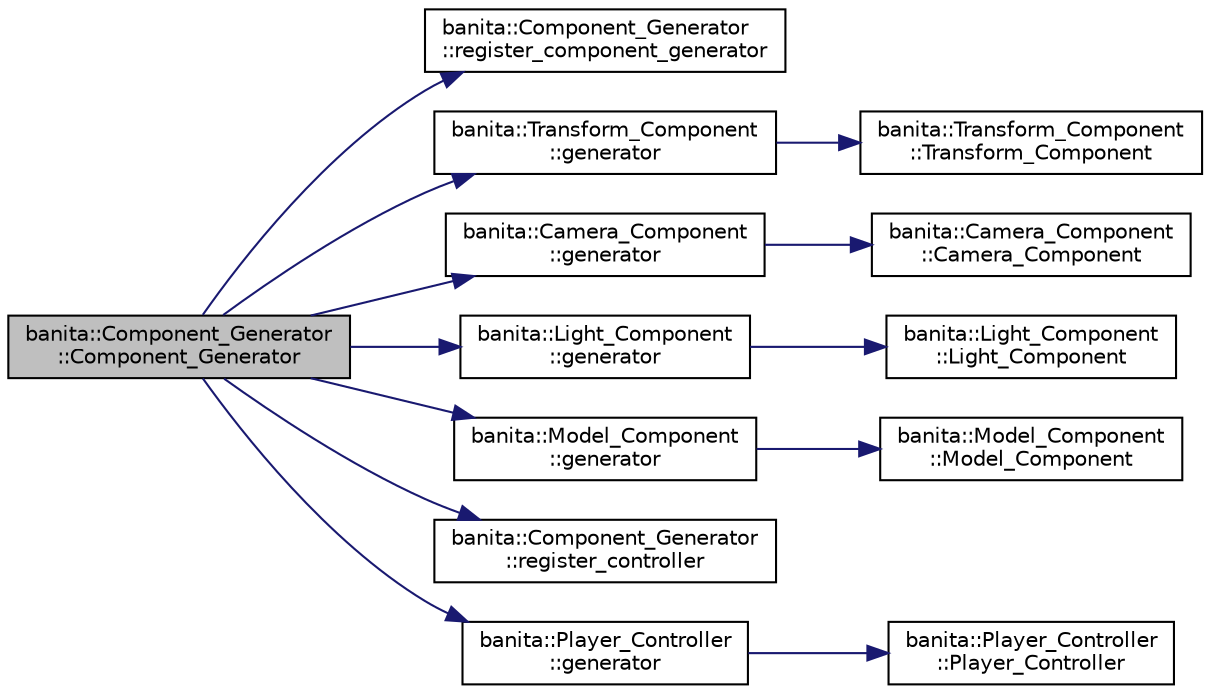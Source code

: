 digraph "banita::Component_Generator::Component_Generator"
{
 // LATEX_PDF_SIZE
  edge [fontname="Helvetica",fontsize="10",labelfontname="Helvetica",labelfontsize="10"];
  node [fontname="Helvetica",fontsize="10",shape=record];
  rankdir="LR";
  Node0 [label="banita::Component_Generator\l::Component_Generator",height=0.2,width=0.4,color="black", fillcolor="grey75", style="filled", fontcolor="black",tooltip="Construct a new Component_Generator object. Currently doing a unintended step in order to register ne..."];
  Node0 -> Node1 [color="midnightblue",fontsize="10",style="solid",fontname="Helvetica"];
  Node1 [label="banita::Component_Generator\l::register_component_generator",height=0.2,width=0.4,color="black", fillcolor="white", style="filled",URL="$d8/dc5/classbanita_1_1_component___generator.html#a6c94801a7c5c3eb6aedc0c97bf786b39",tooltip="register a new component generator function pointer"];
  Node0 -> Node2 [color="midnightblue",fontsize="10",style="solid",fontname="Helvetica"];
  Node2 [label="banita::Transform_Component\l::generator",height=0.2,width=0.4,color="black", fillcolor="white", style="filled",URL="$d8/de9/classbanita_1_1_transform___component.html#a52942de64acefae0655fb17a71add8f3",tooltip="generator of this component"];
  Node2 -> Node3 [color="midnightblue",fontsize="10",style="solid",fontname="Helvetica"];
  Node3 [label="banita::Transform_Component\l::Transform_Component",height=0.2,width=0.4,color="black", fillcolor="white", style="filled",URL="$d8/de9/classbanita_1_1_transform___component.html#af0df15865b1b3576bae0fa9cbdce2669",tooltip="Construct a new Transform_Component object and store the received entity."];
  Node0 -> Node4 [color="midnightblue",fontsize="10",style="solid",fontname="Helvetica"];
  Node4 [label="banita::Camera_Component\l::generator",height=0.2,width=0.4,color="black", fillcolor="white", style="filled",URL="$d8/d6f/classbanita_1_1_camera___component.html#a91756a8ab968d38dae63a2c688d47221",tooltip="Generator of camera component."];
  Node4 -> Node5 [color="midnightblue",fontsize="10",style="solid",fontname="Helvetica"];
  Node5 [label="banita::Camera_Component\l::Camera_Component",height=0.2,width=0.4,color="black", fillcolor="white", style="filled",URL="$d8/d6f/classbanita_1_1_camera___component.html#a5fcebd13ad636d4973e257ac3b4d7e84",tooltip="Construct a new Camera_Component object."];
  Node0 -> Node6 [color="midnightblue",fontsize="10",style="solid",fontname="Helvetica"];
  Node6 [label="banita::Light_Component\l::generator",height=0.2,width=0.4,color="black", fillcolor="white", style="filled",URL="$de/d14/classbanita_1_1_light___component.html#acc13089b837daf1b1751c3dca81fa798",tooltip="light component generator"];
  Node6 -> Node7 [color="midnightblue",fontsize="10",style="solid",fontname="Helvetica"];
  Node7 [label="banita::Light_Component\l::Light_Component",height=0.2,width=0.4,color="black", fillcolor="white", style="filled",URL="$de/d14/classbanita_1_1_light___component.html#ab3a24d9ee4cd5d3598588dabef05375b",tooltip="Construct a new Light_Component object and store the entity received."];
  Node0 -> Node8 [color="midnightblue",fontsize="10",style="solid",fontname="Helvetica"];
  Node8 [label="banita::Model_Component\l::generator",height=0.2,width=0.4,color="black", fillcolor="white", style="filled",URL="$d1/d27/classbanita_1_1_model___component.html#a4a5d4212e321577342bc1a8f4c997ca9",tooltip="Model component's generator."];
  Node8 -> Node9 [color="midnightblue",fontsize="10",style="solid",fontname="Helvetica"];
  Node9 [label="banita::Model_Component\l::Model_Component",height=0.2,width=0.4,color="black", fillcolor="white", style="filled",URL="$d1/d27/classbanita_1_1_model___component.html#a2f9baa86605d6d152e69cd73af41cf7b",tooltip="Construct a new Model_Component object and store the entity received."];
  Node0 -> Node10 [color="midnightblue",fontsize="10",style="solid",fontname="Helvetica"];
  Node10 [label="banita::Component_Generator\l::register_controller",height=0.2,width=0.4,color="black", fillcolor="white", style="filled",URL="$d8/dc5/classbanita_1_1_component___generator.html#af81270da5efa804c17285d1a6ffc861f",tooltip=" "];
  Node0 -> Node11 [color="midnightblue",fontsize="10",style="solid",fontname="Helvetica"];
  Node11 [label="banita::Player_Controller\l::generator",height=0.2,width=0.4,color="black", fillcolor="white", style="filled",URL="$dc/d66/classbanita_1_1_player___controller.html#a0596cf1ee132d70f8f7eabfb3be2cfbc",tooltip=" "];
  Node11 -> Node12 [color="midnightblue",fontsize="10",style="solid",fontname="Helvetica"];
  Node12 [label="banita::Player_Controller\l::Player_Controller",height=0.2,width=0.4,color="black", fillcolor="white", style="filled",URL="$dc/d66/classbanita_1_1_player___controller.html#acbb318ac5deac46dc7cd745689406e65",tooltip=" "];
}

